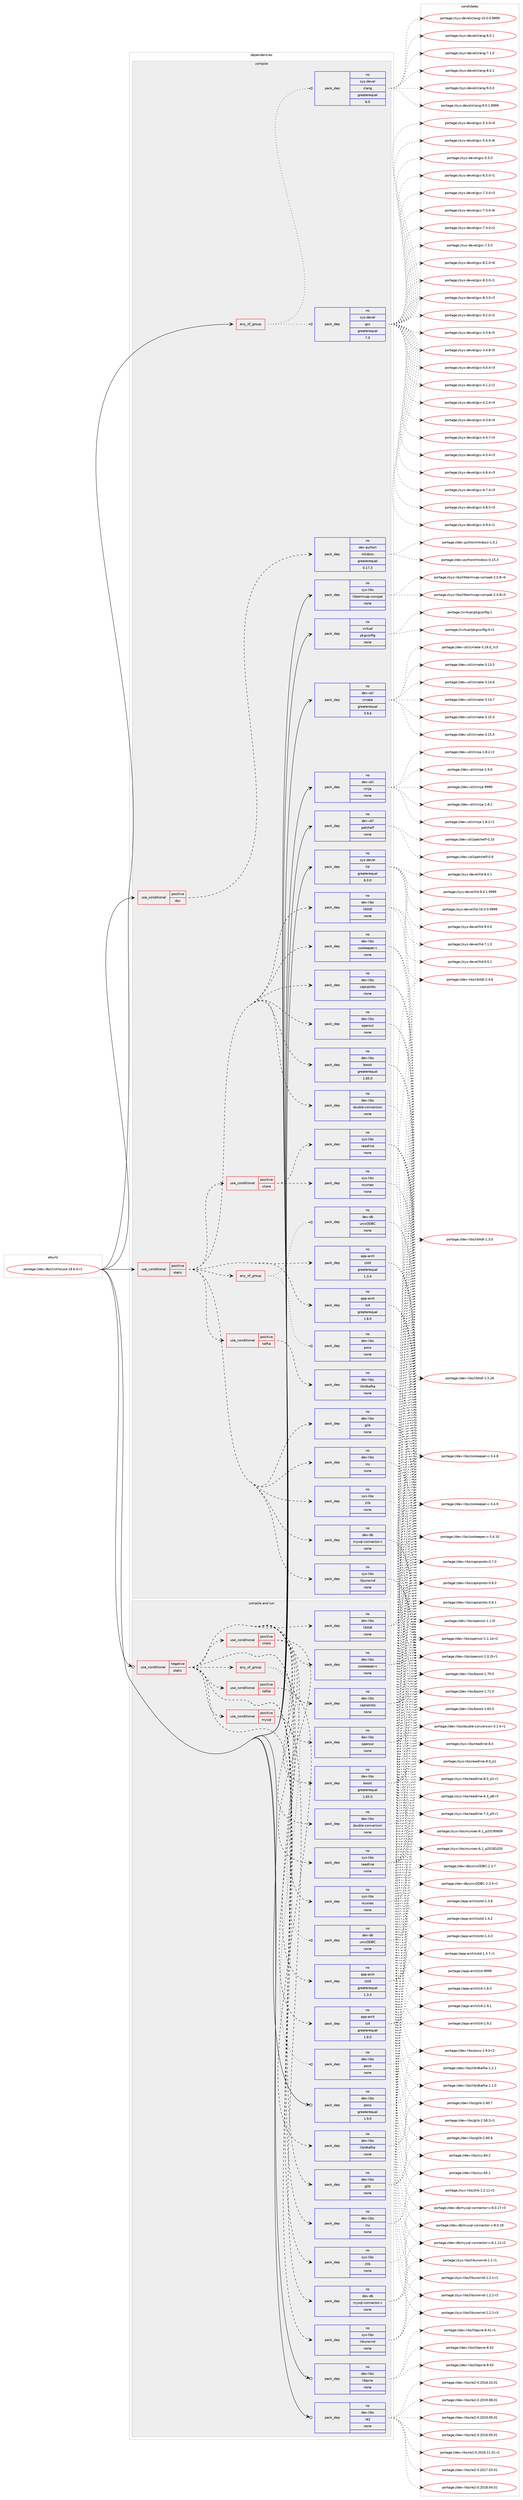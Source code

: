 digraph prolog {

# *************
# Graph options
# *************

newrank=true;
concentrate=true;
compound=true;
graph [rankdir=LR,fontname=Helvetica,fontsize=10,ranksep=1.5];#, ranksep=2.5, nodesep=0.2];
edge  [arrowhead=vee];
node  [fontname=Helvetica,fontsize=10];

# **********
# The ebuild
# **********

subgraph cluster_leftcol {
color=gray;
rank=same;
label=<<i>ebuild</i>>;
id [label="portage://dev-db/clickhouse-18.6.0-r1", color=red, width=4, href="../dev-db/clickhouse-18.6.0-r1.svg"];
}

# ****************
# The dependencies
# ****************

subgraph cluster_midcol {
color=gray;
label=<<i>dependencies</i>>;
subgraph cluster_compile {
fillcolor="#eeeeee";
style=filled;
label=<<i>compile</i>>;
subgraph any1116 {
dependency53176 [label=<<TABLE BORDER="0" CELLBORDER="1" CELLSPACING="0" CELLPADDING="4"><TR><TD CELLPADDING="10">any_of_group</TD></TR></TABLE>>, shape=none, color=red];subgraph pack40059 {
dependency53177 [label=<<TABLE BORDER="0" CELLBORDER="1" CELLSPACING="0" CELLPADDING="4" WIDTH="220"><TR><TD ROWSPAN="6" CELLPADDING="30">pack_dep</TD></TR><TR><TD WIDTH="110">no</TD></TR><TR><TD>sys-devel</TD></TR><TR><TD>gcc</TD></TR><TR><TD>greaterequal</TD></TR><TR><TD>7.0</TD></TR></TABLE>>, shape=none, color=blue];
}
dependency53176:e -> dependency53177:w [weight=20,style="dotted",arrowhead="oinv"];
subgraph pack40060 {
dependency53178 [label=<<TABLE BORDER="0" CELLBORDER="1" CELLSPACING="0" CELLPADDING="4" WIDTH="220"><TR><TD ROWSPAN="6" CELLPADDING="30">pack_dep</TD></TR><TR><TD WIDTH="110">no</TD></TR><TR><TD>sys-devel</TD></TR><TR><TD>clang</TD></TR><TR><TD>greaterequal</TD></TR><TR><TD>6.0</TD></TR></TABLE>>, shape=none, color=blue];
}
dependency53176:e -> dependency53178:w [weight=20,style="dotted",arrowhead="oinv"];
}
id:e -> dependency53176:w [weight=20,style="solid",arrowhead="vee"];
subgraph cond11973 {
dependency53179 [label=<<TABLE BORDER="0" CELLBORDER="1" CELLSPACING="0" CELLPADDING="4"><TR><TD ROWSPAN="3" CELLPADDING="10">use_conditional</TD></TR><TR><TD>positive</TD></TR><TR><TD>doc</TD></TR></TABLE>>, shape=none, color=red];
subgraph pack40061 {
dependency53180 [label=<<TABLE BORDER="0" CELLBORDER="1" CELLSPACING="0" CELLPADDING="4" WIDTH="220"><TR><TD ROWSPAN="6" CELLPADDING="30">pack_dep</TD></TR><TR><TD WIDTH="110">no</TD></TR><TR><TD>dev-python</TD></TR><TR><TD>mkdocs</TD></TR><TR><TD>greaterequal</TD></TR><TR><TD>0.17.3</TD></TR></TABLE>>, shape=none, color=blue];
}
dependency53179:e -> dependency53180:w [weight=20,style="dashed",arrowhead="vee"];
}
id:e -> dependency53179:w [weight=20,style="solid",arrowhead="vee"];
subgraph cond11974 {
dependency53181 [label=<<TABLE BORDER="0" CELLBORDER="1" CELLSPACING="0" CELLPADDING="4"><TR><TD ROWSPAN="3" CELLPADDING="10">use_conditional</TD></TR><TR><TD>positive</TD></TR><TR><TD>static</TD></TR></TABLE>>, shape=none, color=red];
subgraph pack40062 {
dependency53182 [label=<<TABLE BORDER="0" CELLBORDER="1" CELLSPACING="0" CELLPADDING="4" WIDTH="220"><TR><TD ROWSPAN="6" CELLPADDING="30">pack_dep</TD></TR><TR><TD WIDTH="110">no</TD></TR><TR><TD>app-arch</TD></TR><TR><TD>lz4</TD></TR><TR><TD>greaterequal</TD></TR><TR><TD>1.8.0</TD></TR></TABLE>>, shape=none, color=blue];
}
dependency53181:e -> dependency53182:w [weight=20,style="dashed",arrowhead="vee"];
subgraph pack40063 {
dependency53183 [label=<<TABLE BORDER="0" CELLBORDER="1" CELLSPACING="0" CELLPADDING="4" WIDTH="220"><TR><TD ROWSPAN="6" CELLPADDING="30">pack_dep</TD></TR><TR><TD WIDTH="110">no</TD></TR><TR><TD>app-arch</TD></TR><TR><TD>zstd</TD></TR><TR><TD>greaterequal</TD></TR><TR><TD>1.3.4</TD></TR></TABLE>>, shape=none, color=blue];
}
dependency53181:e -> dependency53183:w [weight=20,style="dashed",arrowhead="vee"];
subgraph cond11975 {
dependency53184 [label=<<TABLE BORDER="0" CELLBORDER="1" CELLSPACING="0" CELLPADDING="4"><TR><TD ROWSPAN="3" CELLPADDING="10">use_conditional</TD></TR><TR><TD>positive</TD></TR><TR><TD>client</TD></TR></TABLE>>, shape=none, color=red];
subgraph pack40064 {
dependency53185 [label=<<TABLE BORDER="0" CELLBORDER="1" CELLSPACING="0" CELLPADDING="4" WIDTH="220"><TR><TD ROWSPAN="6" CELLPADDING="30">pack_dep</TD></TR><TR><TD WIDTH="110">no</TD></TR><TR><TD>sys-libs</TD></TR><TR><TD>ncurses</TD></TR><TR><TD>none</TD></TR><TR><TD></TD></TR></TABLE>>, shape=none, color=blue];
}
dependency53184:e -> dependency53185:w [weight=20,style="dashed",arrowhead="vee"];
subgraph pack40065 {
dependency53186 [label=<<TABLE BORDER="0" CELLBORDER="1" CELLSPACING="0" CELLPADDING="4" WIDTH="220"><TR><TD ROWSPAN="6" CELLPADDING="30">pack_dep</TD></TR><TR><TD WIDTH="110">no</TD></TR><TR><TD>sys-libs</TD></TR><TR><TD>readline</TD></TR><TR><TD>none</TD></TR><TR><TD></TD></TR></TABLE>>, shape=none, color=blue];
}
dependency53184:e -> dependency53186:w [weight=20,style="dashed",arrowhead="vee"];
}
dependency53181:e -> dependency53184:w [weight=20,style="dashed",arrowhead="vee"];
subgraph pack40066 {
dependency53187 [label=<<TABLE BORDER="0" CELLBORDER="1" CELLSPACING="0" CELLPADDING="4" WIDTH="220"><TR><TD ROWSPAN="6" CELLPADDING="30">pack_dep</TD></TR><TR><TD WIDTH="110">no</TD></TR><TR><TD>dev-libs</TD></TR><TR><TD>double-conversion</TD></TR><TR><TD>none</TD></TR><TR><TD></TD></TR></TABLE>>, shape=none, color=blue];
}
dependency53181:e -> dependency53187:w [weight=20,style="dashed",arrowhead="vee"];
subgraph pack40067 {
dependency53188 [label=<<TABLE BORDER="0" CELLBORDER="1" CELLSPACING="0" CELLPADDING="4" WIDTH="220"><TR><TD ROWSPAN="6" CELLPADDING="30">pack_dep</TD></TR><TR><TD WIDTH="110">no</TD></TR><TR><TD>dev-libs</TD></TR><TR><TD>capnproto</TD></TR><TR><TD>none</TD></TR><TR><TD></TD></TR></TABLE>>, shape=none, color=blue];
}
dependency53181:e -> dependency53188:w [weight=20,style="dashed",arrowhead="vee"];
subgraph pack40068 {
dependency53189 [label=<<TABLE BORDER="0" CELLBORDER="1" CELLSPACING="0" CELLPADDING="4" WIDTH="220"><TR><TD ROWSPAN="6" CELLPADDING="30">pack_dep</TD></TR><TR><TD WIDTH="110">no</TD></TR><TR><TD>dev-libs</TD></TR><TR><TD>libltdl</TD></TR><TR><TD>none</TD></TR><TR><TD></TD></TR></TABLE>>, shape=none, color=blue];
}
dependency53181:e -> dependency53189:w [weight=20,style="dashed",arrowhead="vee"];
subgraph pack40069 {
dependency53190 [label=<<TABLE BORDER="0" CELLBORDER="1" CELLSPACING="0" CELLPADDING="4" WIDTH="220"><TR><TD ROWSPAN="6" CELLPADDING="30">pack_dep</TD></TR><TR><TD WIDTH="110">no</TD></TR><TR><TD>sys-libs</TD></TR><TR><TD>libunwind</TD></TR><TR><TD>none</TD></TR><TR><TD></TD></TR></TABLE>>, shape=none, color=blue];
}
dependency53181:e -> dependency53190:w [weight=20,style="dashed",arrowhead="vee"];
subgraph pack40070 {
dependency53191 [label=<<TABLE BORDER="0" CELLBORDER="1" CELLSPACING="0" CELLPADDING="4" WIDTH="220"><TR><TD ROWSPAN="6" CELLPADDING="30">pack_dep</TD></TR><TR><TD WIDTH="110">no</TD></TR><TR><TD>sys-libs</TD></TR><TR><TD>zlib</TD></TR><TR><TD>none</TD></TR><TR><TD></TD></TR></TABLE>>, shape=none, color=blue];
}
dependency53181:e -> dependency53191:w [weight=20,style="dashed",arrowhead="vee"];
subgraph any1117 {
dependency53192 [label=<<TABLE BORDER="0" CELLBORDER="1" CELLSPACING="0" CELLPADDING="4"><TR><TD CELLPADDING="10">any_of_group</TD></TR></TABLE>>, shape=none, color=red];subgraph pack40071 {
dependency53193 [label=<<TABLE BORDER="0" CELLBORDER="1" CELLSPACING="0" CELLPADDING="4" WIDTH="220"><TR><TD ROWSPAN="6" CELLPADDING="30">pack_dep</TD></TR><TR><TD WIDTH="110">no</TD></TR><TR><TD>dev-db</TD></TR><TR><TD>unixODBC</TD></TR><TR><TD>none</TD></TR><TR><TD></TD></TR></TABLE>>, shape=none, color=blue];
}
dependency53192:e -> dependency53193:w [weight=20,style="dotted",arrowhead="oinv"];
subgraph pack40072 {
dependency53194 [label=<<TABLE BORDER="0" CELLBORDER="1" CELLSPACING="0" CELLPADDING="4" WIDTH="220"><TR><TD ROWSPAN="6" CELLPADDING="30">pack_dep</TD></TR><TR><TD WIDTH="110">no</TD></TR><TR><TD>dev-libs</TD></TR><TR><TD>poco</TD></TR><TR><TD>none</TD></TR><TR><TD></TD></TR></TABLE>>, shape=none, color=blue];
}
dependency53192:e -> dependency53194:w [weight=20,style="dotted",arrowhead="oinv"];
}
dependency53181:e -> dependency53192:w [weight=20,style="dashed",arrowhead="vee"];
subgraph pack40073 {
dependency53195 [label=<<TABLE BORDER="0" CELLBORDER="1" CELLSPACING="0" CELLPADDING="4" WIDTH="220"><TR><TD ROWSPAN="6" CELLPADDING="30">pack_dep</TD></TR><TR><TD WIDTH="110">no</TD></TR><TR><TD>dev-libs</TD></TR><TR><TD>icu</TD></TR><TR><TD>none</TD></TR><TR><TD></TD></TR></TABLE>>, shape=none, color=blue];
}
dependency53181:e -> dependency53195:w [weight=20,style="dashed",arrowhead="vee"];
subgraph pack40074 {
dependency53196 [label=<<TABLE BORDER="0" CELLBORDER="1" CELLSPACING="0" CELLPADDING="4" WIDTH="220"><TR><TD ROWSPAN="6" CELLPADDING="30">pack_dep</TD></TR><TR><TD WIDTH="110">no</TD></TR><TR><TD>dev-libs</TD></TR><TR><TD>glib</TD></TR><TR><TD>none</TD></TR><TR><TD></TD></TR></TABLE>>, shape=none, color=blue];
}
dependency53181:e -> dependency53196:w [weight=20,style="dashed",arrowhead="vee"];
subgraph pack40075 {
dependency53197 [label=<<TABLE BORDER="0" CELLBORDER="1" CELLSPACING="0" CELLPADDING="4" WIDTH="220"><TR><TD ROWSPAN="6" CELLPADDING="30">pack_dep</TD></TR><TR><TD WIDTH="110">no</TD></TR><TR><TD>dev-libs</TD></TR><TR><TD>boost</TD></TR><TR><TD>greaterequal</TD></TR><TR><TD>1.65.0</TD></TR></TABLE>>, shape=none, color=blue];
}
dependency53181:e -> dependency53197:w [weight=20,style="dashed",arrowhead="vee"];
subgraph pack40076 {
dependency53198 [label=<<TABLE BORDER="0" CELLBORDER="1" CELLSPACING="0" CELLPADDING="4" WIDTH="220"><TR><TD ROWSPAN="6" CELLPADDING="30">pack_dep</TD></TR><TR><TD WIDTH="110">no</TD></TR><TR><TD>dev-libs</TD></TR><TR><TD>openssl</TD></TR><TR><TD>none</TD></TR><TR><TD></TD></TR></TABLE>>, shape=none, color=blue];
}
dependency53181:e -> dependency53198:w [weight=20,style="dashed",arrowhead="vee"];
subgraph pack40077 {
dependency53199 [label=<<TABLE BORDER="0" CELLBORDER="1" CELLSPACING="0" CELLPADDING="4" WIDTH="220"><TR><TD ROWSPAN="6" CELLPADDING="30">pack_dep</TD></TR><TR><TD WIDTH="110">no</TD></TR><TR><TD>dev-libs</TD></TR><TR><TD>zookeeper-c</TD></TR><TR><TD>none</TD></TR><TR><TD></TD></TR></TABLE>>, shape=none, color=blue];
}
dependency53181:e -> dependency53199:w [weight=20,style="dashed",arrowhead="vee"];
subgraph pack40078 {
dependency53200 [label=<<TABLE BORDER="0" CELLBORDER="1" CELLSPACING="0" CELLPADDING="4" WIDTH="220"><TR><TD ROWSPAN="6" CELLPADDING="30">pack_dep</TD></TR><TR><TD WIDTH="110">no</TD></TR><TR><TD>dev-db</TD></TR><TR><TD>mysql-connector-c</TD></TR><TR><TD>none</TD></TR><TR><TD></TD></TR></TABLE>>, shape=none, color=blue];
}
dependency53181:e -> dependency53200:w [weight=20,style="dashed",arrowhead="vee"];
subgraph cond11976 {
dependency53201 [label=<<TABLE BORDER="0" CELLBORDER="1" CELLSPACING="0" CELLPADDING="4"><TR><TD ROWSPAN="3" CELLPADDING="10">use_conditional</TD></TR><TR><TD>positive</TD></TR><TR><TD>kafka</TD></TR></TABLE>>, shape=none, color=red];
subgraph pack40079 {
dependency53202 [label=<<TABLE BORDER="0" CELLBORDER="1" CELLSPACING="0" CELLPADDING="4" WIDTH="220"><TR><TD ROWSPAN="6" CELLPADDING="30">pack_dep</TD></TR><TR><TD WIDTH="110">no</TD></TR><TR><TD>dev-libs</TD></TR><TR><TD>librdkafka</TD></TR><TR><TD>none</TD></TR><TR><TD></TD></TR></TABLE>>, shape=none, color=blue];
}
dependency53201:e -> dependency53202:w [weight=20,style="dashed",arrowhead="vee"];
}
dependency53181:e -> dependency53201:w [weight=20,style="dashed",arrowhead="vee"];
}
id:e -> dependency53181:w [weight=20,style="solid",arrowhead="vee"];
subgraph pack40080 {
dependency53203 [label=<<TABLE BORDER="0" CELLBORDER="1" CELLSPACING="0" CELLPADDING="4" WIDTH="220"><TR><TD ROWSPAN="6" CELLPADDING="30">pack_dep</TD></TR><TR><TD WIDTH="110">no</TD></TR><TR><TD>dev-util</TD></TR><TR><TD>cmake</TD></TR><TR><TD>greaterequal</TD></TR><TR><TD>3.9.6</TD></TR></TABLE>>, shape=none, color=blue];
}
id:e -> dependency53203:w [weight=20,style="solid",arrowhead="vee"];
subgraph pack40081 {
dependency53204 [label=<<TABLE BORDER="0" CELLBORDER="1" CELLSPACING="0" CELLPADDING="4" WIDTH="220"><TR><TD ROWSPAN="6" CELLPADDING="30">pack_dep</TD></TR><TR><TD WIDTH="110">no</TD></TR><TR><TD>dev-util</TD></TR><TR><TD>ninja</TD></TR><TR><TD>none</TD></TR><TR><TD></TD></TR></TABLE>>, shape=none, color=blue];
}
id:e -> dependency53204:w [weight=20,style="solid",arrowhead="vee"];
subgraph pack40082 {
dependency53205 [label=<<TABLE BORDER="0" CELLBORDER="1" CELLSPACING="0" CELLPADDING="4" WIDTH="220"><TR><TD ROWSPAN="6" CELLPADDING="30">pack_dep</TD></TR><TR><TD WIDTH="110">no</TD></TR><TR><TD>dev-util</TD></TR><TR><TD>patchelf</TD></TR><TR><TD>none</TD></TR><TR><TD></TD></TR></TABLE>>, shape=none, color=blue];
}
id:e -> dependency53205:w [weight=20,style="solid",arrowhead="vee"];
subgraph pack40083 {
dependency53206 [label=<<TABLE BORDER="0" CELLBORDER="1" CELLSPACING="0" CELLPADDING="4" WIDTH="220"><TR><TD ROWSPAN="6" CELLPADDING="30">pack_dep</TD></TR><TR><TD WIDTH="110">no</TD></TR><TR><TD>sys-devel</TD></TR><TR><TD>lld</TD></TR><TR><TD>greaterequal</TD></TR><TR><TD>6.0.0</TD></TR></TABLE>>, shape=none, color=blue];
}
id:e -> dependency53206:w [weight=20,style="solid",arrowhead="vee"];
subgraph pack40084 {
dependency53207 [label=<<TABLE BORDER="0" CELLBORDER="1" CELLSPACING="0" CELLPADDING="4" WIDTH="220"><TR><TD ROWSPAN="6" CELLPADDING="30">pack_dep</TD></TR><TR><TD WIDTH="110">no</TD></TR><TR><TD>sys-libs</TD></TR><TR><TD>libtermcap-compat</TD></TR><TR><TD>none</TD></TR><TR><TD></TD></TR></TABLE>>, shape=none, color=blue];
}
id:e -> dependency53207:w [weight=20,style="solid",arrowhead="vee"];
subgraph pack40085 {
dependency53208 [label=<<TABLE BORDER="0" CELLBORDER="1" CELLSPACING="0" CELLPADDING="4" WIDTH="220"><TR><TD ROWSPAN="6" CELLPADDING="30">pack_dep</TD></TR><TR><TD WIDTH="110">no</TD></TR><TR><TD>virtual</TD></TR><TR><TD>pkgconfig</TD></TR><TR><TD>none</TD></TR><TR><TD></TD></TR></TABLE>>, shape=none, color=blue];
}
id:e -> dependency53208:w [weight=20,style="solid",arrowhead="vee"];
}
subgraph cluster_compileandrun {
fillcolor="#eeeeee";
style=filled;
label=<<i>compile and run</i>>;
subgraph cond11977 {
dependency53209 [label=<<TABLE BORDER="0" CELLBORDER="1" CELLSPACING="0" CELLPADDING="4"><TR><TD ROWSPAN="3" CELLPADDING="10">use_conditional</TD></TR><TR><TD>negative</TD></TR><TR><TD>static</TD></TR></TABLE>>, shape=none, color=red];
subgraph pack40086 {
dependency53210 [label=<<TABLE BORDER="0" CELLBORDER="1" CELLSPACING="0" CELLPADDING="4" WIDTH="220"><TR><TD ROWSPAN="6" CELLPADDING="30">pack_dep</TD></TR><TR><TD WIDTH="110">no</TD></TR><TR><TD>app-arch</TD></TR><TR><TD>lz4</TD></TR><TR><TD>greaterequal</TD></TR><TR><TD>1.8.0</TD></TR></TABLE>>, shape=none, color=blue];
}
dependency53209:e -> dependency53210:w [weight=20,style="dashed",arrowhead="vee"];
subgraph pack40087 {
dependency53211 [label=<<TABLE BORDER="0" CELLBORDER="1" CELLSPACING="0" CELLPADDING="4" WIDTH="220"><TR><TD ROWSPAN="6" CELLPADDING="30">pack_dep</TD></TR><TR><TD WIDTH="110">no</TD></TR><TR><TD>app-arch</TD></TR><TR><TD>zstd</TD></TR><TR><TD>greaterequal</TD></TR><TR><TD>1.3.4</TD></TR></TABLE>>, shape=none, color=blue];
}
dependency53209:e -> dependency53211:w [weight=20,style="dashed",arrowhead="vee"];
subgraph cond11978 {
dependency53212 [label=<<TABLE BORDER="0" CELLBORDER="1" CELLSPACING="0" CELLPADDING="4"><TR><TD ROWSPAN="3" CELLPADDING="10">use_conditional</TD></TR><TR><TD>positive</TD></TR><TR><TD>client</TD></TR></TABLE>>, shape=none, color=red];
subgraph pack40088 {
dependency53213 [label=<<TABLE BORDER="0" CELLBORDER="1" CELLSPACING="0" CELLPADDING="4" WIDTH="220"><TR><TD ROWSPAN="6" CELLPADDING="30">pack_dep</TD></TR><TR><TD WIDTH="110">no</TD></TR><TR><TD>sys-libs</TD></TR><TR><TD>ncurses</TD></TR><TR><TD>none</TD></TR><TR><TD></TD></TR></TABLE>>, shape=none, color=blue];
}
dependency53212:e -> dependency53213:w [weight=20,style="dashed",arrowhead="vee"];
subgraph pack40089 {
dependency53214 [label=<<TABLE BORDER="0" CELLBORDER="1" CELLSPACING="0" CELLPADDING="4" WIDTH="220"><TR><TD ROWSPAN="6" CELLPADDING="30">pack_dep</TD></TR><TR><TD WIDTH="110">no</TD></TR><TR><TD>sys-libs</TD></TR><TR><TD>readline</TD></TR><TR><TD>none</TD></TR><TR><TD></TD></TR></TABLE>>, shape=none, color=blue];
}
dependency53212:e -> dependency53214:w [weight=20,style="dashed",arrowhead="vee"];
}
dependency53209:e -> dependency53212:w [weight=20,style="dashed",arrowhead="vee"];
subgraph pack40090 {
dependency53215 [label=<<TABLE BORDER="0" CELLBORDER="1" CELLSPACING="0" CELLPADDING="4" WIDTH="220"><TR><TD ROWSPAN="6" CELLPADDING="30">pack_dep</TD></TR><TR><TD WIDTH="110">no</TD></TR><TR><TD>dev-libs</TD></TR><TR><TD>double-conversion</TD></TR><TR><TD>none</TD></TR><TR><TD></TD></TR></TABLE>>, shape=none, color=blue];
}
dependency53209:e -> dependency53215:w [weight=20,style="dashed",arrowhead="vee"];
subgraph pack40091 {
dependency53216 [label=<<TABLE BORDER="0" CELLBORDER="1" CELLSPACING="0" CELLPADDING="4" WIDTH="220"><TR><TD ROWSPAN="6" CELLPADDING="30">pack_dep</TD></TR><TR><TD WIDTH="110">no</TD></TR><TR><TD>dev-libs</TD></TR><TR><TD>capnproto</TD></TR><TR><TD>none</TD></TR><TR><TD></TD></TR></TABLE>>, shape=none, color=blue];
}
dependency53209:e -> dependency53216:w [weight=20,style="dashed",arrowhead="vee"];
subgraph pack40092 {
dependency53217 [label=<<TABLE BORDER="0" CELLBORDER="1" CELLSPACING="0" CELLPADDING="4" WIDTH="220"><TR><TD ROWSPAN="6" CELLPADDING="30">pack_dep</TD></TR><TR><TD WIDTH="110">no</TD></TR><TR><TD>dev-libs</TD></TR><TR><TD>libltdl</TD></TR><TR><TD>none</TD></TR><TR><TD></TD></TR></TABLE>>, shape=none, color=blue];
}
dependency53209:e -> dependency53217:w [weight=20,style="dashed",arrowhead="vee"];
subgraph pack40093 {
dependency53218 [label=<<TABLE BORDER="0" CELLBORDER="1" CELLSPACING="0" CELLPADDING="4" WIDTH="220"><TR><TD ROWSPAN="6" CELLPADDING="30">pack_dep</TD></TR><TR><TD WIDTH="110">no</TD></TR><TR><TD>sys-libs</TD></TR><TR><TD>libunwind</TD></TR><TR><TD>none</TD></TR><TR><TD></TD></TR></TABLE>>, shape=none, color=blue];
}
dependency53209:e -> dependency53218:w [weight=20,style="dashed",arrowhead="vee"];
subgraph pack40094 {
dependency53219 [label=<<TABLE BORDER="0" CELLBORDER="1" CELLSPACING="0" CELLPADDING="4" WIDTH="220"><TR><TD ROWSPAN="6" CELLPADDING="30">pack_dep</TD></TR><TR><TD WIDTH="110">no</TD></TR><TR><TD>sys-libs</TD></TR><TR><TD>zlib</TD></TR><TR><TD>none</TD></TR><TR><TD></TD></TR></TABLE>>, shape=none, color=blue];
}
dependency53209:e -> dependency53219:w [weight=20,style="dashed",arrowhead="vee"];
subgraph any1118 {
dependency53220 [label=<<TABLE BORDER="0" CELLBORDER="1" CELLSPACING="0" CELLPADDING="4"><TR><TD CELLPADDING="10">any_of_group</TD></TR></TABLE>>, shape=none, color=red];subgraph pack40095 {
dependency53221 [label=<<TABLE BORDER="0" CELLBORDER="1" CELLSPACING="0" CELLPADDING="4" WIDTH="220"><TR><TD ROWSPAN="6" CELLPADDING="30">pack_dep</TD></TR><TR><TD WIDTH="110">no</TD></TR><TR><TD>dev-db</TD></TR><TR><TD>unixODBC</TD></TR><TR><TD>none</TD></TR><TR><TD></TD></TR></TABLE>>, shape=none, color=blue];
}
dependency53220:e -> dependency53221:w [weight=20,style="dotted",arrowhead="oinv"];
subgraph pack40096 {
dependency53222 [label=<<TABLE BORDER="0" CELLBORDER="1" CELLSPACING="0" CELLPADDING="4" WIDTH="220"><TR><TD ROWSPAN="6" CELLPADDING="30">pack_dep</TD></TR><TR><TD WIDTH="110">no</TD></TR><TR><TD>dev-libs</TD></TR><TR><TD>poco</TD></TR><TR><TD>none</TD></TR><TR><TD></TD></TR></TABLE>>, shape=none, color=blue];
}
dependency53220:e -> dependency53222:w [weight=20,style="dotted",arrowhead="oinv"];
}
dependency53209:e -> dependency53220:w [weight=20,style="dashed",arrowhead="vee"];
subgraph pack40097 {
dependency53223 [label=<<TABLE BORDER="0" CELLBORDER="1" CELLSPACING="0" CELLPADDING="4" WIDTH="220"><TR><TD ROWSPAN="6" CELLPADDING="30">pack_dep</TD></TR><TR><TD WIDTH="110">no</TD></TR><TR><TD>dev-libs</TD></TR><TR><TD>icu</TD></TR><TR><TD>none</TD></TR><TR><TD></TD></TR></TABLE>>, shape=none, color=blue];
}
dependency53209:e -> dependency53223:w [weight=20,style="dashed",arrowhead="vee"];
subgraph pack40098 {
dependency53224 [label=<<TABLE BORDER="0" CELLBORDER="1" CELLSPACING="0" CELLPADDING="4" WIDTH="220"><TR><TD ROWSPAN="6" CELLPADDING="30">pack_dep</TD></TR><TR><TD WIDTH="110">no</TD></TR><TR><TD>dev-libs</TD></TR><TR><TD>glib</TD></TR><TR><TD>none</TD></TR><TR><TD></TD></TR></TABLE>>, shape=none, color=blue];
}
dependency53209:e -> dependency53224:w [weight=20,style="dashed",arrowhead="vee"];
subgraph pack40099 {
dependency53225 [label=<<TABLE BORDER="0" CELLBORDER="1" CELLSPACING="0" CELLPADDING="4" WIDTH="220"><TR><TD ROWSPAN="6" CELLPADDING="30">pack_dep</TD></TR><TR><TD WIDTH="110">no</TD></TR><TR><TD>dev-libs</TD></TR><TR><TD>boost</TD></TR><TR><TD>greaterequal</TD></TR><TR><TD>1.65.0</TD></TR></TABLE>>, shape=none, color=blue];
}
dependency53209:e -> dependency53225:w [weight=20,style="dashed",arrowhead="vee"];
subgraph pack40100 {
dependency53226 [label=<<TABLE BORDER="0" CELLBORDER="1" CELLSPACING="0" CELLPADDING="4" WIDTH="220"><TR><TD ROWSPAN="6" CELLPADDING="30">pack_dep</TD></TR><TR><TD WIDTH="110">no</TD></TR><TR><TD>dev-libs</TD></TR><TR><TD>openssl</TD></TR><TR><TD>none</TD></TR><TR><TD></TD></TR></TABLE>>, shape=none, color=blue];
}
dependency53209:e -> dependency53226:w [weight=20,style="dashed",arrowhead="vee"];
subgraph pack40101 {
dependency53227 [label=<<TABLE BORDER="0" CELLBORDER="1" CELLSPACING="0" CELLPADDING="4" WIDTH="220"><TR><TD ROWSPAN="6" CELLPADDING="30">pack_dep</TD></TR><TR><TD WIDTH="110">no</TD></TR><TR><TD>dev-libs</TD></TR><TR><TD>zookeeper-c</TD></TR><TR><TD>none</TD></TR><TR><TD></TD></TR></TABLE>>, shape=none, color=blue];
}
dependency53209:e -> dependency53227:w [weight=20,style="dashed",arrowhead="vee"];
subgraph cond11979 {
dependency53228 [label=<<TABLE BORDER="0" CELLBORDER="1" CELLSPACING="0" CELLPADDING="4"><TR><TD ROWSPAN="3" CELLPADDING="10">use_conditional</TD></TR><TR><TD>positive</TD></TR><TR><TD>kafka</TD></TR></TABLE>>, shape=none, color=red];
subgraph pack40102 {
dependency53229 [label=<<TABLE BORDER="0" CELLBORDER="1" CELLSPACING="0" CELLPADDING="4" WIDTH="220"><TR><TD ROWSPAN="6" CELLPADDING="30">pack_dep</TD></TR><TR><TD WIDTH="110">no</TD></TR><TR><TD>dev-libs</TD></TR><TR><TD>librdkafka</TD></TR><TR><TD>none</TD></TR><TR><TD></TD></TR></TABLE>>, shape=none, color=blue];
}
dependency53228:e -> dependency53229:w [weight=20,style="dashed",arrowhead="vee"];
}
dependency53209:e -> dependency53228:w [weight=20,style="dashed",arrowhead="vee"];
subgraph cond11980 {
dependency53230 [label=<<TABLE BORDER="0" CELLBORDER="1" CELLSPACING="0" CELLPADDING="4"><TR><TD ROWSPAN="3" CELLPADDING="10">use_conditional</TD></TR><TR><TD>positive</TD></TR><TR><TD>mysql</TD></TR></TABLE>>, shape=none, color=red];
subgraph pack40103 {
dependency53231 [label=<<TABLE BORDER="0" CELLBORDER="1" CELLSPACING="0" CELLPADDING="4" WIDTH="220"><TR><TD ROWSPAN="6" CELLPADDING="30">pack_dep</TD></TR><TR><TD WIDTH="110">no</TD></TR><TR><TD>dev-db</TD></TR><TR><TD>mysql-connector-c</TD></TR><TR><TD>none</TD></TR><TR><TD></TD></TR></TABLE>>, shape=none, color=blue];
}
dependency53230:e -> dependency53231:w [weight=20,style="dashed",arrowhead="vee"];
}
dependency53209:e -> dependency53230:w [weight=20,style="dashed",arrowhead="vee"];
}
id:e -> dependency53209:w [weight=20,style="solid",arrowhead="odotvee"];
subgraph pack40104 {
dependency53232 [label=<<TABLE BORDER="0" CELLBORDER="1" CELLSPACING="0" CELLPADDING="4" WIDTH="220"><TR><TD ROWSPAN="6" CELLPADDING="30">pack_dep</TD></TR><TR><TD WIDTH="110">no</TD></TR><TR><TD>dev-libs</TD></TR><TR><TD>libpcre</TD></TR><TR><TD>none</TD></TR><TR><TD></TD></TR></TABLE>>, shape=none, color=blue];
}
id:e -> dependency53232:w [weight=20,style="solid",arrowhead="odotvee"];
subgraph pack40105 {
dependency53233 [label=<<TABLE BORDER="0" CELLBORDER="1" CELLSPACING="0" CELLPADDING="4" WIDTH="220"><TR><TD ROWSPAN="6" CELLPADDING="30">pack_dep</TD></TR><TR><TD WIDTH="110">no</TD></TR><TR><TD>dev-libs</TD></TR><TR><TD>poco</TD></TR><TR><TD>greaterequal</TD></TR><TR><TD>1.9.0</TD></TR></TABLE>>, shape=none, color=blue];
}
id:e -> dependency53233:w [weight=20,style="solid",arrowhead="odotvee"];
subgraph pack40106 {
dependency53234 [label=<<TABLE BORDER="0" CELLBORDER="1" CELLSPACING="0" CELLPADDING="4" WIDTH="220"><TR><TD ROWSPAN="6" CELLPADDING="30">pack_dep</TD></TR><TR><TD WIDTH="110">no</TD></TR><TR><TD>dev-libs</TD></TR><TR><TD>re2</TD></TR><TR><TD>none</TD></TR><TR><TD></TD></TR></TABLE>>, shape=none, color=blue];
}
id:e -> dependency53234:w [weight=20,style="solid",arrowhead="odotvee"];
}
subgraph cluster_run {
fillcolor="#eeeeee";
style=filled;
label=<<i>run</i>>;
}
}

# **************
# The candidates
# **************

subgraph cluster_choices {
rank=same;
color=gray;
label=<<i>candidates</i>>;

subgraph choice40059 {
color=black;
nodesep=1;
choiceportage115121115451001011181011084710399994551465146544511453 [label="portage://sys-devel/gcc-3.3.6-r5", color=red, width=4,href="../sys-devel/gcc-3.3.6-r5.svg"];
choiceportage115121115451001011181011084710399994551465246544511453 [label="portage://sys-devel/gcc-3.4.6-r5", color=red, width=4,href="../sys-devel/gcc-3.4.6-r5.svg"];
choiceportage115121115451001011181011084710399994552464846524511451 [label="portage://sys-devel/gcc-4.0.4-r3", color=red, width=4,href="../sys-devel/gcc-4.0.4-r3.svg"];
choiceportage115121115451001011181011084710399994552464946504511450 [label="portage://sys-devel/gcc-4.1.2-r2", color=red, width=4,href="../sys-devel/gcc-4.1.2-r2.svg"];
choiceportage115121115451001011181011084710399994552465046524511452 [label="portage://sys-devel/gcc-4.2.4-r4", color=red, width=4,href="../sys-devel/gcc-4.2.4-r4.svg"];
choiceportage115121115451001011181011084710399994552465146544511452 [label="portage://sys-devel/gcc-4.3.6-r4", color=red, width=4,href="../sys-devel/gcc-4.3.6-r4.svg"];
choiceportage115121115451001011181011084710399994552465246554511451 [label="portage://sys-devel/gcc-4.4.7-r3", color=red, width=4,href="../sys-devel/gcc-4.4.7-r3.svg"];
choiceportage115121115451001011181011084710399994552465346524511451 [label="portage://sys-devel/gcc-4.5.4-r3", color=red, width=4,href="../sys-devel/gcc-4.5.4-r3.svg"];
choiceportage115121115451001011181011084710399994552465446524511451 [label="portage://sys-devel/gcc-4.6.4-r3", color=red, width=4,href="../sys-devel/gcc-4.6.4-r3.svg"];
choiceportage115121115451001011181011084710399994552465546524511451 [label="portage://sys-devel/gcc-4.7.4-r3", color=red, width=4,href="../sys-devel/gcc-4.7.4-r3.svg"];
choiceportage115121115451001011181011084710399994552465646534511451 [label="portage://sys-devel/gcc-4.8.5-r3", color=red, width=4,href="../sys-devel/gcc-4.8.5-r3.svg"];
choiceportage115121115451001011181011084710399994552465746524511449 [label="portage://sys-devel/gcc-4.9.4-r1", color=red, width=4,href="../sys-devel/gcc-4.9.4-r1.svg"];
choiceportage115121115451001011181011084710399994553465246484511452 [label="portage://sys-devel/gcc-5.4.0-r4", color=red, width=4,href="../sys-devel/gcc-5.4.0-r4.svg"];
choiceportage115121115451001011181011084710399994553465246484511454 [label="portage://sys-devel/gcc-5.4.0-r6", color=red, width=4,href="../sys-devel/gcc-5.4.0-r6.svg"];
choiceportage11512111545100101118101108471039999455346534648 [label="portage://sys-devel/gcc-5.5.0", color=red, width=4,href="../sys-devel/gcc-5.5.0.svg"];
choiceportage115121115451001011181011084710399994554465346484511449 [label="portage://sys-devel/gcc-6.5.0-r1", color=red, width=4,href="../sys-devel/gcc-6.5.0-r1.svg"];
choiceportage115121115451001011181011084710399994555465146484511451 [label="portage://sys-devel/gcc-7.3.0-r3", color=red, width=4,href="../sys-devel/gcc-7.3.0-r3.svg"];
choiceportage115121115451001011181011084710399994555465146484511454 [label="portage://sys-devel/gcc-7.3.0-r6", color=red, width=4,href="../sys-devel/gcc-7.3.0-r6.svg"];
choiceportage115121115451001011181011084710399994555465246484511450 [label="portage://sys-devel/gcc-7.4.0-r2", color=red, width=4,href="../sys-devel/gcc-7.4.0-r2.svg"];
choiceportage11512111545100101118101108471039999455546534648 [label="portage://sys-devel/gcc-7.5.0", color=red, width=4,href="../sys-devel/gcc-7.5.0.svg"];
choiceportage115121115451001011181011084710399994556465046484511454 [label="portage://sys-devel/gcc-8.2.0-r6", color=red, width=4,href="../sys-devel/gcc-8.2.0-r6.svg"];
choiceportage115121115451001011181011084710399994556465146484511449 [label="portage://sys-devel/gcc-8.3.0-r1", color=red, width=4,href="../sys-devel/gcc-8.3.0-r1.svg"];
choiceportage115121115451001011181011084710399994556465146484511451 [label="portage://sys-devel/gcc-8.3.0-r3", color=red, width=4,href="../sys-devel/gcc-8.3.0-r3.svg"];
choiceportage115121115451001011181011084710399994557465046484511450 [label="portage://sys-devel/gcc-9.2.0-r2", color=red, width=4,href="../sys-devel/gcc-9.2.0-r2.svg"];
dependency53177:e -> choiceportage115121115451001011181011084710399994551465146544511453:w [style=dotted,weight="100"];
dependency53177:e -> choiceportage115121115451001011181011084710399994551465246544511453:w [style=dotted,weight="100"];
dependency53177:e -> choiceportage115121115451001011181011084710399994552464846524511451:w [style=dotted,weight="100"];
dependency53177:e -> choiceportage115121115451001011181011084710399994552464946504511450:w [style=dotted,weight="100"];
dependency53177:e -> choiceportage115121115451001011181011084710399994552465046524511452:w [style=dotted,weight="100"];
dependency53177:e -> choiceportage115121115451001011181011084710399994552465146544511452:w [style=dotted,weight="100"];
dependency53177:e -> choiceportage115121115451001011181011084710399994552465246554511451:w [style=dotted,weight="100"];
dependency53177:e -> choiceportage115121115451001011181011084710399994552465346524511451:w [style=dotted,weight="100"];
dependency53177:e -> choiceportage115121115451001011181011084710399994552465446524511451:w [style=dotted,weight="100"];
dependency53177:e -> choiceportage115121115451001011181011084710399994552465546524511451:w [style=dotted,weight="100"];
dependency53177:e -> choiceportage115121115451001011181011084710399994552465646534511451:w [style=dotted,weight="100"];
dependency53177:e -> choiceportage115121115451001011181011084710399994552465746524511449:w [style=dotted,weight="100"];
dependency53177:e -> choiceportage115121115451001011181011084710399994553465246484511452:w [style=dotted,weight="100"];
dependency53177:e -> choiceportage115121115451001011181011084710399994553465246484511454:w [style=dotted,weight="100"];
dependency53177:e -> choiceportage11512111545100101118101108471039999455346534648:w [style=dotted,weight="100"];
dependency53177:e -> choiceportage115121115451001011181011084710399994554465346484511449:w [style=dotted,weight="100"];
dependency53177:e -> choiceportage115121115451001011181011084710399994555465146484511451:w [style=dotted,weight="100"];
dependency53177:e -> choiceportage115121115451001011181011084710399994555465146484511454:w [style=dotted,weight="100"];
dependency53177:e -> choiceportage115121115451001011181011084710399994555465246484511450:w [style=dotted,weight="100"];
dependency53177:e -> choiceportage11512111545100101118101108471039999455546534648:w [style=dotted,weight="100"];
dependency53177:e -> choiceportage115121115451001011181011084710399994556465046484511454:w [style=dotted,weight="100"];
dependency53177:e -> choiceportage115121115451001011181011084710399994556465146484511449:w [style=dotted,weight="100"];
dependency53177:e -> choiceportage115121115451001011181011084710399994556465146484511451:w [style=dotted,weight="100"];
dependency53177:e -> choiceportage115121115451001011181011084710399994557465046484511450:w [style=dotted,weight="100"];
}
subgraph choice40060 {
color=black;
nodesep=1;
choiceportage11512111545100101118101108479910897110103454948464846484657575757 [label="portage://sys-devel/clang-10.0.0.9999", color=red, width=4,href="../sys-devel/clang-10.0.0.9999.svg"];
choiceportage11512111545100101118101108479910897110103455446484649 [label="portage://sys-devel/clang-6.0.1", color=red, width=4,href="../sys-devel/clang-6.0.1.svg"];
choiceportage11512111545100101118101108479910897110103455546494648 [label="portage://sys-devel/clang-7.1.0", color=red, width=4,href="../sys-devel/clang-7.1.0.svg"];
choiceportage11512111545100101118101108479910897110103455646484649 [label="portage://sys-devel/clang-8.0.1", color=red, width=4,href="../sys-devel/clang-8.0.1.svg"];
choiceportage11512111545100101118101108479910897110103455746484648 [label="portage://sys-devel/clang-9.0.0", color=red, width=4,href="../sys-devel/clang-9.0.0.svg"];
choiceportage115121115451001011181011084799108971101034557464846494657575757 [label="portage://sys-devel/clang-9.0.1.9999", color=red, width=4,href="../sys-devel/clang-9.0.1.9999.svg"];
dependency53178:e -> choiceportage11512111545100101118101108479910897110103454948464846484657575757:w [style=dotted,weight="100"];
dependency53178:e -> choiceportage11512111545100101118101108479910897110103455446484649:w [style=dotted,weight="100"];
dependency53178:e -> choiceportage11512111545100101118101108479910897110103455546494648:w [style=dotted,weight="100"];
dependency53178:e -> choiceportage11512111545100101118101108479910897110103455646484649:w [style=dotted,weight="100"];
dependency53178:e -> choiceportage11512111545100101118101108479910897110103455746484648:w [style=dotted,weight="100"];
dependency53178:e -> choiceportage115121115451001011181011084799108971101034557464846494657575757:w [style=dotted,weight="100"];
}
subgraph choice40061 {
color=black;
nodesep=1;
choiceportage10010111845112121116104111110471091071001119911545484649534651 [label="portage://dev-python/mkdocs-0.15.3", color=red, width=4,href="../dev-python/mkdocs-0.15.3.svg"];
choiceportage100101118451121211161041111104710910710011199115454946484649 [label="portage://dev-python/mkdocs-1.0.1", color=red, width=4,href="../dev-python/mkdocs-1.0.1.svg"];
dependency53180:e -> choiceportage10010111845112121116104111110471091071001119911545484649534651:w [style=dotted,weight="100"];
dependency53180:e -> choiceportage100101118451121211161041111104710910710011199115454946484649:w [style=dotted,weight="100"];
}
subgraph choice40062 {
color=black;
nodesep=1;
choiceportage971121124597114991044710812252454946564651 [label="portage://app-arch/lz4-1.8.3", color=red, width=4,href="../app-arch/lz4-1.8.3.svg"];
choiceportage971121124597114991044710812252454946574649 [label="portage://app-arch/lz4-1.9.1", color=red, width=4,href="../app-arch/lz4-1.9.1.svg"];
choiceportage971121124597114991044710812252454946574650 [label="portage://app-arch/lz4-1.9.2", color=red, width=4,href="../app-arch/lz4-1.9.2.svg"];
choiceportage9711211245971149910447108122524557575757 [label="portage://app-arch/lz4-9999", color=red, width=4,href="../app-arch/lz4-9999.svg"];
dependency53182:e -> choiceportage971121124597114991044710812252454946564651:w [style=dotted,weight="100"];
dependency53182:e -> choiceportage971121124597114991044710812252454946574649:w [style=dotted,weight="100"];
dependency53182:e -> choiceportage971121124597114991044710812252454946574650:w [style=dotted,weight="100"];
dependency53182:e -> choiceportage9711211245971149910447108122524557575757:w [style=dotted,weight="100"];
}
subgraph choice40063 {
color=black;
nodesep=1;
choiceportage97112112459711499104471221151161004549465146554511449 [label="portage://app-arch/zstd-1.3.7-r1", color=red, width=4,href="../app-arch/zstd-1.3.7-r1.svg"];
choiceportage9711211245971149910447122115116100454946514656 [label="portage://app-arch/zstd-1.3.8", color=red, width=4,href="../app-arch/zstd-1.3.8.svg"];
choiceportage9711211245971149910447122115116100454946524650 [label="portage://app-arch/zstd-1.4.2", color=red, width=4,href="../app-arch/zstd-1.4.2.svg"];
choiceportage9711211245971149910447122115116100454946524651 [label="portage://app-arch/zstd-1.4.3", color=red, width=4,href="../app-arch/zstd-1.4.3.svg"];
dependency53183:e -> choiceportage97112112459711499104471221151161004549465146554511449:w [style=dotted,weight="100"];
dependency53183:e -> choiceportage9711211245971149910447122115116100454946514656:w [style=dotted,weight="100"];
dependency53183:e -> choiceportage9711211245971149910447122115116100454946524650:w [style=dotted,weight="100"];
dependency53183:e -> choiceportage9711211245971149910447122115116100454946524651:w [style=dotted,weight="100"];
}
subgraph choice40064 {
color=black;
nodesep=1;
choiceportage1151211154510810598115471109911711411510111545544649951125048495649485048 [label="portage://sys-libs/ncurses-6.1_p20181020", color=red, width=4,href="../sys-libs/ncurses-6.1_p20181020.svg"];
choiceportage1151211154510810598115471109911711411510111545544649951125048495748544857 [label="portage://sys-libs/ncurses-6.1_p20190609", color=red, width=4,href="../sys-libs/ncurses-6.1_p20190609.svg"];
dependency53185:e -> choiceportage1151211154510810598115471109911711411510111545544649951125048495649485048:w [style=dotted,weight="100"];
dependency53185:e -> choiceportage1151211154510810598115471109911711411510111545544649951125048495748544857:w [style=dotted,weight="100"];
}
subgraph choice40065 {
color=black;
nodesep=1;
choiceportage115121115451081059811547114101971001081051101014554465195112564511451 [label="portage://sys-libs/readline-6.3_p8-r3", color=red, width=4,href="../sys-libs/readline-6.3_p8-r3.svg"];
choiceportage115121115451081059811547114101971001081051101014555464895112534511449 [label="portage://sys-libs/readline-7.0_p5-r1", color=red, width=4,href="../sys-libs/readline-7.0_p5-r1.svg"];
choiceportage1151211154510810598115471141019710010810511010145564648 [label="portage://sys-libs/readline-8.0", color=red, width=4,href="../sys-libs/readline-8.0.svg"];
choiceportage11512111545108105981154711410197100108105110101455646489511249 [label="portage://sys-libs/readline-8.0_p1", color=red, width=4,href="../sys-libs/readline-8.0_p1.svg"];
choiceportage115121115451081059811547114101971001081051101014556464895112494511449 [label="portage://sys-libs/readline-8.0_p1-r1", color=red, width=4,href="../sys-libs/readline-8.0_p1-r1.svg"];
dependency53186:e -> choiceportage115121115451081059811547114101971001081051101014554465195112564511451:w [style=dotted,weight="100"];
dependency53186:e -> choiceportage115121115451081059811547114101971001081051101014555464895112534511449:w [style=dotted,weight="100"];
dependency53186:e -> choiceportage1151211154510810598115471141019710010810511010145564648:w [style=dotted,weight="100"];
dependency53186:e -> choiceportage11512111545108105981154711410197100108105110101455646489511249:w [style=dotted,weight="100"];
dependency53186:e -> choiceportage115121115451081059811547114101971001081051101014556464895112494511449:w [style=dotted,weight="100"];
}
subgraph choice40066 {
color=black;
nodesep=1;
choiceportage1001011184510810598115471001111179810810145991111101181011141151051111104551464946524511449 [label="portage://dev-libs/double-conversion-3.1.4-r1", color=red, width=4,href="../dev-libs/double-conversion-3.1.4-r1.svg"];
dependency53187:e -> choiceportage1001011184510810598115471001111179810810145991111101181011141151051111104551464946524511449:w [style=dotted,weight="100"];
}
subgraph choice40067 {
color=black;
nodesep=1;
choiceportage1001011184510810598115479997112110112114111116111454846544648 [label="portage://dev-libs/capnproto-0.6.0", color=red, width=4,href="../dev-libs/capnproto-0.6.0.svg"];
choiceportage1001011184510810598115479997112110112114111116111454846544649 [label="portage://dev-libs/capnproto-0.6.1", color=red, width=4,href="../dev-libs/capnproto-0.6.1.svg"];
choiceportage1001011184510810598115479997112110112114111116111454846554648 [label="portage://dev-libs/capnproto-0.7.0", color=red, width=4,href="../dev-libs/capnproto-0.7.0.svg"];
dependency53188:e -> choiceportage1001011184510810598115479997112110112114111116111454846544648:w [style=dotted,weight="100"];
dependency53188:e -> choiceportage1001011184510810598115479997112110112114111116111454846544649:w [style=dotted,weight="100"];
dependency53188:e -> choiceportage1001011184510810598115479997112110112114111116111454846554648:w [style=dotted,weight="100"];
}
subgraph choice40068 {
color=black;
nodesep=1;
choiceportage10010111845108105981154710810598108116100108454946514653 [label="portage://dev-libs/libltdl-1.3.5", color=red, width=4,href="../dev-libs/libltdl-1.3.5.svg"];
choiceportage1001011184510810598115471081059810811610010845494653465054 [label="portage://dev-libs/libltdl-1.5.26", color=red, width=4,href="../dev-libs/libltdl-1.5.26.svg"];
choiceportage10010111845108105981154710810598108116100108455046524654 [label="portage://dev-libs/libltdl-2.4.6", color=red, width=4,href="../dev-libs/libltdl-2.4.6.svg"];
dependency53189:e -> choiceportage10010111845108105981154710810598108116100108454946514653:w [style=dotted,weight="100"];
dependency53189:e -> choiceportage1001011184510810598115471081059810811610010845494653465054:w [style=dotted,weight="100"];
dependency53189:e -> choiceportage10010111845108105981154710810598108116100108455046524654:w [style=dotted,weight="100"];
}
subgraph choice40069 {
color=black;
nodesep=1;
choiceportage11512111545108105981154710810598117110119105110100454946494511449 [label="portage://sys-libs/libunwind-1.1-r1", color=red, width=4,href="../sys-libs/libunwind-1.1-r1.svg"];
choiceportage115121115451081059811547108105981171101191051101004549465046494511449 [label="portage://sys-libs/libunwind-1.2.1-r1", color=red, width=4,href="../sys-libs/libunwind-1.2.1-r1.svg"];
choiceportage115121115451081059811547108105981171101191051101004549465046494511450 [label="portage://sys-libs/libunwind-1.2.1-r2", color=red, width=4,href="../sys-libs/libunwind-1.2.1-r2.svg"];
choiceportage115121115451081059811547108105981171101191051101004549465046494511451 [label="portage://sys-libs/libunwind-1.2.1-r3", color=red, width=4,href="../sys-libs/libunwind-1.2.1-r3.svg"];
dependency53190:e -> choiceportage11512111545108105981154710810598117110119105110100454946494511449:w [style=dotted,weight="100"];
dependency53190:e -> choiceportage115121115451081059811547108105981171101191051101004549465046494511449:w [style=dotted,weight="100"];
dependency53190:e -> choiceportage115121115451081059811547108105981171101191051101004549465046494511450:w [style=dotted,weight="100"];
dependency53190:e -> choiceportage115121115451081059811547108105981171101191051101004549465046494511451:w [style=dotted,weight="100"];
}
subgraph choice40070 {
color=black;
nodesep=1;
choiceportage11512111545108105981154712210810598454946504649494511450 [label="portage://sys-libs/zlib-1.2.11-r2", color=red, width=4,href="../sys-libs/zlib-1.2.11-r2.svg"];
dependency53191:e -> choiceportage11512111545108105981154712210810598454946504649494511450:w [style=dotted,weight="100"];
}
subgraph choice40071 {
color=black;
nodesep=1;
choiceportage100101118451009847117110105120796866674550465146534511449 [label="portage://dev-db/unixODBC-2.3.5-r1", color=red, width=4,href="../dev-db/unixODBC-2.3.5-r1.svg"];
choiceportage10010111845100984711711010512079686667455046514655 [label="portage://dev-db/unixODBC-2.3.7", color=red, width=4,href="../dev-db/unixODBC-2.3.7.svg"];
dependency53193:e -> choiceportage100101118451009847117110105120796866674550465146534511449:w [style=dotted,weight="100"];
dependency53193:e -> choiceportage10010111845100984711711010512079686667455046514655:w [style=dotted,weight="100"];
}
subgraph choice40072 {
color=black;
nodesep=1;
choiceportage100101118451081059811547112111991114549465746484511450 [label="portage://dev-libs/poco-1.9.0-r2", color=red, width=4,href="../dev-libs/poco-1.9.0-r2.svg"];
dependency53194:e -> choiceportage100101118451081059811547112111991114549465746484511450:w [style=dotted,weight="100"];
}
subgraph choice40073 {
color=black;
nodesep=1;
choiceportage100101118451081059811547105991174554524650 [label="portage://dev-libs/icu-64.2", color=red, width=4,href="../dev-libs/icu-64.2.svg"];
choiceportage100101118451081059811547105991174554534649 [label="portage://dev-libs/icu-65.1", color=red, width=4,href="../dev-libs/icu-65.1.svg"];
dependency53195:e -> choiceportage100101118451081059811547105991174554524650:w [style=dotted,weight="100"];
dependency53195:e -> choiceportage100101118451081059811547105991174554534649:w [style=dotted,weight="100"];
}
subgraph choice40074 {
color=black;
nodesep=1;
choiceportage10010111845108105981154710310810598455046535646514511449 [label="portage://dev-libs/glib-2.58.3-r1", color=red, width=4,href="../dev-libs/glib-2.58.3-r1.svg"];
choiceportage1001011184510810598115471031081059845504654484654 [label="portage://dev-libs/glib-2.60.6", color=red, width=4,href="../dev-libs/glib-2.60.6.svg"];
choiceportage1001011184510810598115471031081059845504654484655 [label="portage://dev-libs/glib-2.60.7", color=red, width=4,href="../dev-libs/glib-2.60.7.svg"];
dependency53196:e -> choiceportage10010111845108105981154710310810598455046535646514511449:w [style=dotted,weight="100"];
dependency53196:e -> choiceportage1001011184510810598115471031081059845504654484654:w [style=dotted,weight="100"];
dependency53196:e -> choiceportage1001011184510810598115471031081059845504654484655:w [style=dotted,weight="100"];
}
subgraph choice40075 {
color=black;
nodesep=1;
choiceportage1001011184510810598115479811111111511645494654534648 [label="portage://dev-libs/boost-1.65.0", color=red, width=4,href="../dev-libs/boost-1.65.0.svg"];
choiceportage1001011184510810598115479811111111511645494655484648 [label="portage://dev-libs/boost-1.70.0", color=red, width=4,href="../dev-libs/boost-1.70.0.svg"];
choiceportage1001011184510810598115479811111111511645494655494648 [label="portage://dev-libs/boost-1.71.0", color=red, width=4,href="../dev-libs/boost-1.71.0.svg"];
dependency53197:e -> choiceportage1001011184510810598115479811111111511645494654534648:w [style=dotted,weight="100"];
dependency53197:e -> choiceportage1001011184510810598115479811111111511645494655484648:w [style=dotted,weight="100"];
dependency53197:e -> choiceportage1001011184510810598115479811111111511645494655494648:w [style=dotted,weight="100"];
}
subgraph choice40076 {
color=black;
nodesep=1;
choiceportage1001011184510810598115471111121011101151151084549464846501164511449 [label="portage://dev-libs/openssl-1.0.2t-r1", color=red, width=4,href="../dev-libs/openssl-1.0.2t-r1.svg"];
choiceportage100101118451081059811547111112101110115115108454946494648108 [label="portage://dev-libs/openssl-1.1.0l", color=red, width=4,href="../dev-libs/openssl-1.1.0l.svg"];
choiceportage1001011184510810598115471111121011101151151084549464946491004511450 [label="portage://dev-libs/openssl-1.1.1d-r2", color=red, width=4,href="../dev-libs/openssl-1.1.1d-r2.svg"];
dependency53198:e -> choiceportage1001011184510810598115471111121011101151151084549464846501164511449:w [style=dotted,weight="100"];
dependency53198:e -> choiceportage100101118451081059811547111112101110115115108454946494648108:w [style=dotted,weight="100"];
dependency53198:e -> choiceportage1001011184510810598115471111121011101151151084549464946491004511450:w [style=dotted,weight="100"];
}
subgraph choice40077 {
color=black;
nodesep=1;
choiceportage100101118451081059811547122111111107101101112101114459945514652464948 [label="portage://dev-libs/zookeeper-c-3.4.10", color=red, width=4,href="../dev-libs/zookeeper-c-3.4.10.svg"];
choiceportage1001011184510810598115471221111111071011011121011144599455146524656 [label="portage://dev-libs/zookeeper-c-3.4.8", color=red, width=4,href="../dev-libs/zookeeper-c-3.4.8.svg"];
choiceportage1001011184510810598115471221111111071011011121011144599455146524657 [label="portage://dev-libs/zookeeper-c-3.4.9", color=red, width=4,href="../dev-libs/zookeeper-c-3.4.9.svg"];
dependency53199:e -> choiceportage100101118451081059811547122111111107101101112101114459945514652464948:w [style=dotted,weight="100"];
dependency53199:e -> choiceportage1001011184510810598115471221111111071011011121011144599455146524656:w [style=dotted,weight="100"];
dependency53199:e -> choiceportage1001011184510810598115471221111111071011011121011144599455146524657:w [style=dotted,weight="100"];
}
subgraph choice40078 {
color=black;
nodesep=1;
choiceportage1001011184510098471091211151131084599111110110101991161111144599455446494649494511450 [label="portage://dev-db/mysql-connector-c-6.1.11-r2", color=red, width=4,href="../dev-db/mysql-connector-c-6.1.11-r2.svg"];
choiceportage1001011184510098471091211151131084599111110110101991161111144599455646484649554511451 [label="portage://dev-db/mysql-connector-c-8.0.17-r3", color=red, width=4,href="../dev-db/mysql-connector-c-8.0.17-r3.svg"];
choiceportage100101118451009847109121115113108459911111011010199116111114459945564648464956 [label="portage://dev-db/mysql-connector-c-8.0.18", color=red, width=4,href="../dev-db/mysql-connector-c-8.0.18.svg"];
dependency53200:e -> choiceportage1001011184510098471091211151131084599111110110101991161111144599455446494649494511450:w [style=dotted,weight="100"];
dependency53200:e -> choiceportage1001011184510098471091211151131084599111110110101991161111144599455646484649554511451:w [style=dotted,weight="100"];
dependency53200:e -> choiceportage100101118451009847109121115113108459911111011010199116111114459945564648464956:w [style=dotted,weight="100"];
}
subgraph choice40079 {
color=black;
nodesep=1;
choiceportage100101118451081059811547108105981141001079710210797454946494648 [label="portage://dev-libs/librdkafka-1.1.0", color=red, width=4,href="../dev-libs/librdkafka-1.1.0.svg"];
choiceportage100101118451081059811547108105981141001079710210797454946504649 [label="portage://dev-libs/librdkafka-1.2.1", color=red, width=4,href="../dev-libs/librdkafka-1.2.1.svg"];
dependency53202:e -> choiceportage100101118451081059811547108105981141001079710210797454946494648:w [style=dotted,weight="100"];
dependency53202:e -> choiceportage100101118451081059811547108105981141001079710210797454946504649:w [style=dotted,weight="100"];
}
subgraph choice40080 {
color=black;
nodesep=1;
choiceportage1001011184511711610510847991099710710145514649514653 [label="portage://dev-util/cmake-3.13.5", color=red, width=4,href="../dev-util/cmake-3.13.5.svg"];
choiceportage1001011184511711610510847991099710710145514649524654 [label="portage://dev-util/cmake-3.14.6", color=red, width=4,href="../dev-util/cmake-3.14.6.svg"];
choiceportage1001011184511711610510847991099710710145514649524655 [label="portage://dev-util/cmake-3.14.7", color=red, width=4,href="../dev-util/cmake-3.14.7.svg"];
choiceportage1001011184511711610510847991099710710145514649534652 [label="portage://dev-util/cmake-3.15.4", color=red, width=4,href="../dev-util/cmake-3.15.4.svg"];
choiceportage1001011184511711610510847991099710710145514649534653 [label="portage://dev-util/cmake-3.15.5", color=red, width=4,href="../dev-util/cmake-3.15.5.svg"];
choiceportage1001011184511711610510847991099710710145514649544648951149951 [label="portage://dev-util/cmake-3.16.0_rc3", color=red, width=4,href="../dev-util/cmake-3.16.0_rc3.svg"];
dependency53203:e -> choiceportage1001011184511711610510847991099710710145514649514653:w [style=dotted,weight="100"];
dependency53203:e -> choiceportage1001011184511711610510847991099710710145514649524654:w [style=dotted,weight="100"];
dependency53203:e -> choiceportage1001011184511711610510847991099710710145514649524655:w [style=dotted,weight="100"];
dependency53203:e -> choiceportage1001011184511711610510847991099710710145514649534652:w [style=dotted,weight="100"];
dependency53203:e -> choiceportage1001011184511711610510847991099710710145514649534653:w [style=dotted,weight="100"];
dependency53203:e -> choiceportage1001011184511711610510847991099710710145514649544648951149951:w [style=dotted,weight="100"];
}
subgraph choice40081 {
color=black;
nodesep=1;
choiceportage100101118451171161051084711010511010697454946564650 [label="portage://dev-util/ninja-1.8.2", color=red, width=4,href="../dev-util/ninja-1.8.2.svg"];
choiceportage1001011184511711610510847110105110106974549465646504511449 [label="portage://dev-util/ninja-1.8.2-r1", color=red, width=4,href="../dev-util/ninja-1.8.2-r1.svg"];
choiceportage1001011184511711610510847110105110106974549465646504511450 [label="portage://dev-util/ninja-1.8.2-r2", color=red, width=4,href="../dev-util/ninja-1.8.2-r2.svg"];
choiceportage100101118451171161051084711010511010697454946574648 [label="portage://dev-util/ninja-1.9.0", color=red, width=4,href="../dev-util/ninja-1.9.0.svg"];
choiceportage1001011184511711610510847110105110106974557575757 [label="portage://dev-util/ninja-9999", color=red, width=4,href="../dev-util/ninja-9999.svg"];
dependency53204:e -> choiceportage100101118451171161051084711010511010697454946564650:w [style=dotted,weight="100"];
dependency53204:e -> choiceportage1001011184511711610510847110105110106974549465646504511449:w [style=dotted,weight="100"];
dependency53204:e -> choiceportage1001011184511711610510847110105110106974549465646504511450:w [style=dotted,weight="100"];
dependency53204:e -> choiceportage100101118451171161051084711010511010697454946574648:w [style=dotted,weight="100"];
dependency53204:e -> choiceportage1001011184511711610510847110105110106974557575757:w [style=dotted,weight="100"];
}
subgraph choice40082 {
color=black;
nodesep=1;
choiceportage100101118451171161051084711297116991041011081024548464948 [label="portage://dev-util/patchelf-0.10", color=red, width=4,href="../dev-util/patchelf-0.10.svg"];
choiceportage1001011184511711610510847112971169910410110810245484656 [label="portage://dev-util/patchelf-0.8", color=red, width=4,href="../dev-util/patchelf-0.8.svg"];
dependency53205:e -> choiceportage100101118451171161051084711297116991041011081024548464948:w [style=dotted,weight="100"];
dependency53205:e -> choiceportage1001011184511711610510847112971169910410110810245484656:w [style=dotted,weight="100"];
}
subgraph choice40083 {
color=black;
nodesep=1;
choiceportage1151211154510010111810110847108108100454948464846484657575757 [label="portage://sys-devel/lld-10.0.0.9999", color=red, width=4,href="../sys-devel/lld-10.0.0.9999.svg"];
choiceportage1151211154510010111810110847108108100455446484649 [label="portage://sys-devel/lld-6.0.1", color=red, width=4,href="../sys-devel/lld-6.0.1.svg"];
choiceportage1151211154510010111810110847108108100455546494648 [label="portage://sys-devel/lld-7.1.0", color=red, width=4,href="../sys-devel/lld-7.1.0.svg"];
choiceportage1151211154510010111810110847108108100455646484649 [label="portage://sys-devel/lld-8.0.1", color=red, width=4,href="../sys-devel/lld-8.0.1.svg"];
choiceportage1151211154510010111810110847108108100455746484648 [label="portage://sys-devel/lld-9.0.0", color=red, width=4,href="../sys-devel/lld-9.0.0.svg"];
choiceportage11512111545100101118101108471081081004557464846494657575757 [label="portage://sys-devel/lld-9.0.1.9999", color=red, width=4,href="../sys-devel/lld-9.0.1.9999.svg"];
dependency53206:e -> choiceportage1151211154510010111810110847108108100454948464846484657575757:w [style=dotted,weight="100"];
dependency53206:e -> choiceportage1151211154510010111810110847108108100455446484649:w [style=dotted,weight="100"];
dependency53206:e -> choiceportage1151211154510010111810110847108108100455546494648:w [style=dotted,weight="100"];
dependency53206:e -> choiceportage1151211154510010111810110847108108100455646484649:w [style=dotted,weight="100"];
dependency53206:e -> choiceportage1151211154510010111810110847108108100455746484648:w [style=dotted,weight="100"];
dependency53206:e -> choiceportage11512111545100101118101108471081081004557464846494657575757:w [style=dotted,weight="100"];
}
subgraph choice40084 {
color=black;
nodesep=1;
choiceportage1151211154510810598115471081059811610111410999971124599111109112971164550464846564511451 [label="portage://sys-libs/libtermcap-compat-2.0.8-r3", color=red, width=4,href="../sys-libs/libtermcap-compat-2.0.8-r3.svg"];
choiceportage1151211154510810598115471081059811610111410999971124599111109112971164550464846564511452 [label="portage://sys-libs/libtermcap-compat-2.0.8-r4", color=red, width=4,href="../sys-libs/libtermcap-compat-2.0.8-r4.svg"];
dependency53207:e -> choiceportage1151211154510810598115471081059811610111410999971124599111109112971164550464846564511451:w [style=dotted,weight="100"];
dependency53207:e -> choiceportage1151211154510810598115471081059811610111410999971124599111109112971164550464846564511452:w [style=dotted,weight="100"];
}
subgraph choice40085 {
color=black;
nodesep=1;
choiceportage11810511411611797108471121071039911111010210510345484511449 [label="portage://virtual/pkgconfig-0-r1", color=red, width=4,href="../virtual/pkgconfig-0-r1.svg"];
choiceportage1181051141161179710847112107103991111101021051034549 [label="portage://virtual/pkgconfig-1", color=red, width=4,href="../virtual/pkgconfig-1.svg"];
dependency53208:e -> choiceportage11810511411611797108471121071039911111010210510345484511449:w [style=dotted,weight="100"];
dependency53208:e -> choiceportage1181051141161179710847112107103991111101021051034549:w [style=dotted,weight="100"];
}
subgraph choice40086 {
color=black;
nodesep=1;
choiceportage971121124597114991044710812252454946564651 [label="portage://app-arch/lz4-1.8.3", color=red, width=4,href="../app-arch/lz4-1.8.3.svg"];
choiceportage971121124597114991044710812252454946574649 [label="portage://app-arch/lz4-1.9.1", color=red, width=4,href="../app-arch/lz4-1.9.1.svg"];
choiceportage971121124597114991044710812252454946574650 [label="portage://app-arch/lz4-1.9.2", color=red, width=4,href="../app-arch/lz4-1.9.2.svg"];
choiceportage9711211245971149910447108122524557575757 [label="portage://app-arch/lz4-9999", color=red, width=4,href="../app-arch/lz4-9999.svg"];
dependency53210:e -> choiceportage971121124597114991044710812252454946564651:w [style=dotted,weight="100"];
dependency53210:e -> choiceportage971121124597114991044710812252454946574649:w [style=dotted,weight="100"];
dependency53210:e -> choiceportage971121124597114991044710812252454946574650:w [style=dotted,weight="100"];
dependency53210:e -> choiceportage9711211245971149910447108122524557575757:w [style=dotted,weight="100"];
}
subgraph choice40087 {
color=black;
nodesep=1;
choiceportage97112112459711499104471221151161004549465146554511449 [label="portage://app-arch/zstd-1.3.7-r1", color=red, width=4,href="../app-arch/zstd-1.3.7-r1.svg"];
choiceportage9711211245971149910447122115116100454946514656 [label="portage://app-arch/zstd-1.3.8", color=red, width=4,href="../app-arch/zstd-1.3.8.svg"];
choiceportage9711211245971149910447122115116100454946524650 [label="portage://app-arch/zstd-1.4.2", color=red, width=4,href="../app-arch/zstd-1.4.2.svg"];
choiceportage9711211245971149910447122115116100454946524651 [label="portage://app-arch/zstd-1.4.3", color=red, width=4,href="../app-arch/zstd-1.4.3.svg"];
dependency53211:e -> choiceportage97112112459711499104471221151161004549465146554511449:w [style=dotted,weight="100"];
dependency53211:e -> choiceportage9711211245971149910447122115116100454946514656:w [style=dotted,weight="100"];
dependency53211:e -> choiceportage9711211245971149910447122115116100454946524650:w [style=dotted,weight="100"];
dependency53211:e -> choiceportage9711211245971149910447122115116100454946524651:w [style=dotted,weight="100"];
}
subgraph choice40088 {
color=black;
nodesep=1;
choiceportage1151211154510810598115471109911711411510111545544649951125048495649485048 [label="portage://sys-libs/ncurses-6.1_p20181020", color=red, width=4,href="../sys-libs/ncurses-6.1_p20181020.svg"];
choiceportage1151211154510810598115471109911711411510111545544649951125048495748544857 [label="portage://sys-libs/ncurses-6.1_p20190609", color=red, width=4,href="../sys-libs/ncurses-6.1_p20190609.svg"];
dependency53213:e -> choiceportage1151211154510810598115471109911711411510111545544649951125048495649485048:w [style=dotted,weight="100"];
dependency53213:e -> choiceportage1151211154510810598115471109911711411510111545544649951125048495748544857:w [style=dotted,weight="100"];
}
subgraph choice40089 {
color=black;
nodesep=1;
choiceportage115121115451081059811547114101971001081051101014554465195112564511451 [label="portage://sys-libs/readline-6.3_p8-r3", color=red, width=4,href="../sys-libs/readline-6.3_p8-r3.svg"];
choiceportage115121115451081059811547114101971001081051101014555464895112534511449 [label="portage://sys-libs/readline-7.0_p5-r1", color=red, width=4,href="../sys-libs/readline-7.0_p5-r1.svg"];
choiceportage1151211154510810598115471141019710010810511010145564648 [label="portage://sys-libs/readline-8.0", color=red, width=4,href="../sys-libs/readline-8.0.svg"];
choiceportage11512111545108105981154711410197100108105110101455646489511249 [label="portage://sys-libs/readline-8.0_p1", color=red, width=4,href="../sys-libs/readline-8.0_p1.svg"];
choiceportage115121115451081059811547114101971001081051101014556464895112494511449 [label="portage://sys-libs/readline-8.0_p1-r1", color=red, width=4,href="../sys-libs/readline-8.0_p1-r1.svg"];
dependency53214:e -> choiceportage115121115451081059811547114101971001081051101014554465195112564511451:w [style=dotted,weight="100"];
dependency53214:e -> choiceportage115121115451081059811547114101971001081051101014555464895112534511449:w [style=dotted,weight="100"];
dependency53214:e -> choiceportage1151211154510810598115471141019710010810511010145564648:w [style=dotted,weight="100"];
dependency53214:e -> choiceportage11512111545108105981154711410197100108105110101455646489511249:w [style=dotted,weight="100"];
dependency53214:e -> choiceportage115121115451081059811547114101971001081051101014556464895112494511449:w [style=dotted,weight="100"];
}
subgraph choice40090 {
color=black;
nodesep=1;
choiceportage1001011184510810598115471001111179810810145991111101181011141151051111104551464946524511449 [label="portage://dev-libs/double-conversion-3.1.4-r1", color=red, width=4,href="../dev-libs/double-conversion-3.1.4-r1.svg"];
dependency53215:e -> choiceportage1001011184510810598115471001111179810810145991111101181011141151051111104551464946524511449:w [style=dotted,weight="100"];
}
subgraph choice40091 {
color=black;
nodesep=1;
choiceportage1001011184510810598115479997112110112114111116111454846544648 [label="portage://dev-libs/capnproto-0.6.0", color=red, width=4,href="../dev-libs/capnproto-0.6.0.svg"];
choiceportage1001011184510810598115479997112110112114111116111454846544649 [label="portage://dev-libs/capnproto-0.6.1", color=red, width=4,href="../dev-libs/capnproto-0.6.1.svg"];
choiceportage1001011184510810598115479997112110112114111116111454846554648 [label="portage://dev-libs/capnproto-0.7.0", color=red, width=4,href="../dev-libs/capnproto-0.7.0.svg"];
dependency53216:e -> choiceportage1001011184510810598115479997112110112114111116111454846544648:w [style=dotted,weight="100"];
dependency53216:e -> choiceportage1001011184510810598115479997112110112114111116111454846544649:w [style=dotted,weight="100"];
dependency53216:e -> choiceportage1001011184510810598115479997112110112114111116111454846554648:w [style=dotted,weight="100"];
}
subgraph choice40092 {
color=black;
nodesep=1;
choiceportage10010111845108105981154710810598108116100108454946514653 [label="portage://dev-libs/libltdl-1.3.5", color=red, width=4,href="../dev-libs/libltdl-1.3.5.svg"];
choiceportage1001011184510810598115471081059810811610010845494653465054 [label="portage://dev-libs/libltdl-1.5.26", color=red, width=4,href="../dev-libs/libltdl-1.5.26.svg"];
choiceportage10010111845108105981154710810598108116100108455046524654 [label="portage://dev-libs/libltdl-2.4.6", color=red, width=4,href="../dev-libs/libltdl-2.4.6.svg"];
dependency53217:e -> choiceportage10010111845108105981154710810598108116100108454946514653:w [style=dotted,weight="100"];
dependency53217:e -> choiceportage1001011184510810598115471081059810811610010845494653465054:w [style=dotted,weight="100"];
dependency53217:e -> choiceportage10010111845108105981154710810598108116100108455046524654:w [style=dotted,weight="100"];
}
subgraph choice40093 {
color=black;
nodesep=1;
choiceportage11512111545108105981154710810598117110119105110100454946494511449 [label="portage://sys-libs/libunwind-1.1-r1", color=red, width=4,href="../sys-libs/libunwind-1.1-r1.svg"];
choiceportage115121115451081059811547108105981171101191051101004549465046494511449 [label="portage://sys-libs/libunwind-1.2.1-r1", color=red, width=4,href="../sys-libs/libunwind-1.2.1-r1.svg"];
choiceportage115121115451081059811547108105981171101191051101004549465046494511450 [label="portage://sys-libs/libunwind-1.2.1-r2", color=red, width=4,href="../sys-libs/libunwind-1.2.1-r2.svg"];
choiceportage115121115451081059811547108105981171101191051101004549465046494511451 [label="portage://sys-libs/libunwind-1.2.1-r3", color=red, width=4,href="../sys-libs/libunwind-1.2.1-r3.svg"];
dependency53218:e -> choiceportage11512111545108105981154710810598117110119105110100454946494511449:w [style=dotted,weight="100"];
dependency53218:e -> choiceportage115121115451081059811547108105981171101191051101004549465046494511449:w [style=dotted,weight="100"];
dependency53218:e -> choiceportage115121115451081059811547108105981171101191051101004549465046494511450:w [style=dotted,weight="100"];
dependency53218:e -> choiceportage115121115451081059811547108105981171101191051101004549465046494511451:w [style=dotted,weight="100"];
}
subgraph choice40094 {
color=black;
nodesep=1;
choiceportage11512111545108105981154712210810598454946504649494511450 [label="portage://sys-libs/zlib-1.2.11-r2", color=red, width=4,href="../sys-libs/zlib-1.2.11-r2.svg"];
dependency53219:e -> choiceportage11512111545108105981154712210810598454946504649494511450:w [style=dotted,weight="100"];
}
subgraph choice40095 {
color=black;
nodesep=1;
choiceportage100101118451009847117110105120796866674550465146534511449 [label="portage://dev-db/unixODBC-2.3.5-r1", color=red, width=4,href="../dev-db/unixODBC-2.3.5-r1.svg"];
choiceportage10010111845100984711711010512079686667455046514655 [label="portage://dev-db/unixODBC-2.3.7", color=red, width=4,href="../dev-db/unixODBC-2.3.7.svg"];
dependency53221:e -> choiceportage100101118451009847117110105120796866674550465146534511449:w [style=dotted,weight="100"];
dependency53221:e -> choiceportage10010111845100984711711010512079686667455046514655:w [style=dotted,weight="100"];
}
subgraph choice40096 {
color=black;
nodesep=1;
choiceportage100101118451081059811547112111991114549465746484511450 [label="portage://dev-libs/poco-1.9.0-r2", color=red, width=4,href="../dev-libs/poco-1.9.0-r2.svg"];
dependency53222:e -> choiceportage100101118451081059811547112111991114549465746484511450:w [style=dotted,weight="100"];
}
subgraph choice40097 {
color=black;
nodesep=1;
choiceportage100101118451081059811547105991174554524650 [label="portage://dev-libs/icu-64.2", color=red, width=4,href="../dev-libs/icu-64.2.svg"];
choiceportage100101118451081059811547105991174554534649 [label="portage://dev-libs/icu-65.1", color=red, width=4,href="../dev-libs/icu-65.1.svg"];
dependency53223:e -> choiceportage100101118451081059811547105991174554524650:w [style=dotted,weight="100"];
dependency53223:e -> choiceportage100101118451081059811547105991174554534649:w [style=dotted,weight="100"];
}
subgraph choice40098 {
color=black;
nodesep=1;
choiceportage10010111845108105981154710310810598455046535646514511449 [label="portage://dev-libs/glib-2.58.3-r1", color=red, width=4,href="../dev-libs/glib-2.58.3-r1.svg"];
choiceportage1001011184510810598115471031081059845504654484654 [label="portage://dev-libs/glib-2.60.6", color=red, width=4,href="../dev-libs/glib-2.60.6.svg"];
choiceportage1001011184510810598115471031081059845504654484655 [label="portage://dev-libs/glib-2.60.7", color=red, width=4,href="../dev-libs/glib-2.60.7.svg"];
dependency53224:e -> choiceportage10010111845108105981154710310810598455046535646514511449:w [style=dotted,weight="100"];
dependency53224:e -> choiceportage1001011184510810598115471031081059845504654484654:w [style=dotted,weight="100"];
dependency53224:e -> choiceportage1001011184510810598115471031081059845504654484655:w [style=dotted,weight="100"];
}
subgraph choice40099 {
color=black;
nodesep=1;
choiceportage1001011184510810598115479811111111511645494654534648 [label="portage://dev-libs/boost-1.65.0", color=red, width=4,href="../dev-libs/boost-1.65.0.svg"];
choiceportage1001011184510810598115479811111111511645494655484648 [label="portage://dev-libs/boost-1.70.0", color=red, width=4,href="../dev-libs/boost-1.70.0.svg"];
choiceportage1001011184510810598115479811111111511645494655494648 [label="portage://dev-libs/boost-1.71.0", color=red, width=4,href="../dev-libs/boost-1.71.0.svg"];
dependency53225:e -> choiceportage1001011184510810598115479811111111511645494654534648:w [style=dotted,weight="100"];
dependency53225:e -> choiceportage1001011184510810598115479811111111511645494655484648:w [style=dotted,weight="100"];
dependency53225:e -> choiceportage1001011184510810598115479811111111511645494655494648:w [style=dotted,weight="100"];
}
subgraph choice40100 {
color=black;
nodesep=1;
choiceportage1001011184510810598115471111121011101151151084549464846501164511449 [label="portage://dev-libs/openssl-1.0.2t-r1", color=red, width=4,href="../dev-libs/openssl-1.0.2t-r1.svg"];
choiceportage100101118451081059811547111112101110115115108454946494648108 [label="portage://dev-libs/openssl-1.1.0l", color=red, width=4,href="../dev-libs/openssl-1.1.0l.svg"];
choiceportage1001011184510810598115471111121011101151151084549464946491004511450 [label="portage://dev-libs/openssl-1.1.1d-r2", color=red, width=4,href="../dev-libs/openssl-1.1.1d-r2.svg"];
dependency53226:e -> choiceportage1001011184510810598115471111121011101151151084549464846501164511449:w [style=dotted,weight="100"];
dependency53226:e -> choiceportage100101118451081059811547111112101110115115108454946494648108:w [style=dotted,weight="100"];
dependency53226:e -> choiceportage1001011184510810598115471111121011101151151084549464946491004511450:w [style=dotted,weight="100"];
}
subgraph choice40101 {
color=black;
nodesep=1;
choiceportage100101118451081059811547122111111107101101112101114459945514652464948 [label="portage://dev-libs/zookeeper-c-3.4.10", color=red, width=4,href="../dev-libs/zookeeper-c-3.4.10.svg"];
choiceportage1001011184510810598115471221111111071011011121011144599455146524656 [label="portage://dev-libs/zookeeper-c-3.4.8", color=red, width=4,href="../dev-libs/zookeeper-c-3.4.8.svg"];
choiceportage1001011184510810598115471221111111071011011121011144599455146524657 [label="portage://dev-libs/zookeeper-c-3.4.9", color=red, width=4,href="../dev-libs/zookeeper-c-3.4.9.svg"];
dependency53227:e -> choiceportage100101118451081059811547122111111107101101112101114459945514652464948:w [style=dotted,weight="100"];
dependency53227:e -> choiceportage1001011184510810598115471221111111071011011121011144599455146524656:w [style=dotted,weight="100"];
dependency53227:e -> choiceportage1001011184510810598115471221111111071011011121011144599455146524657:w [style=dotted,weight="100"];
}
subgraph choice40102 {
color=black;
nodesep=1;
choiceportage100101118451081059811547108105981141001079710210797454946494648 [label="portage://dev-libs/librdkafka-1.1.0", color=red, width=4,href="../dev-libs/librdkafka-1.1.0.svg"];
choiceportage100101118451081059811547108105981141001079710210797454946504649 [label="portage://dev-libs/librdkafka-1.2.1", color=red, width=4,href="../dev-libs/librdkafka-1.2.1.svg"];
dependency53229:e -> choiceportage100101118451081059811547108105981141001079710210797454946494648:w [style=dotted,weight="100"];
dependency53229:e -> choiceportage100101118451081059811547108105981141001079710210797454946504649:w [style=dotted,weight="100"];
}
subgraph choice40103 {
color=black;
nodesep=1;
choiceportage1001011184510098471091211151131084599111110110101991161111144599455446494649494511450 [label="portage://dev-db/mysql-connector-c-6.1.11-r2", color=red, width=4,href="../dev-db/mysql-connector-c-6.1.11-r2.svg"];
choiceportage1001011184510098471091211151131084599111110110101991161111144599455646484649554511451 [label="portage://dev-db/mysql-connector-c-8.0.17-r3", color=red, width=4,href="../dev-db/mysql-connector-c-8.0.17-r3.svg"];
choiceportage100101118451009847109121115113108459911111011010199116111114459945564648464956 [label="portage://dev-db/mysql-connector-c-8.0.18", color=red, width=4,href="../dev-db/mysql-connector-c-8.0.18.svg"];
dependency53231:e -> choiceportage1001011184510098471091211151131084599111110110101991161111144599455446494649494511450:w [style=dotted,weight="100"];
dependency53231:e -> choiceportage1001011184510098471091211151131084599111110110101991161111144599455646484649554511451:w [style=dotted,weight="100"];
dependency53231:e -> choiceportage100101118451009847109121115113108459911111011010199116111114459945564648464956:w [style=dotted,weight="100"];
}
subgraph choice40104 {
color=black;
nodesep=1;
choiceportage100101118451081059811547108105981129911410145564652494511449 [label="portage://dev-libs/libpcre-8.41-r1", color=red, width=4,href="../dev-libs/libpcre-8.41-r1.svg"];
choiceportage10010111845108105981154710810598112991141014556465250 [label="portage://dev-libs/libpcre-8.42", color=red, width=4,href="../dev-libs/libpcre-8.42.svg"];
choiceportage10010111845108105981154710810598112991141014556465251 [label="portage://dev-libs/libpcre-8.43", color=red, width=4,href="../dev-libs/libpcre-8.43.svg"];
dependency53232:e -> choiceportage100101118451081059811547108105981129911410145564652494511449:w [style=dotted,weight="100"];
dependency53232:e -> choiceportage10010111845108105981154710810598112991141014556465250:w [style=dotted,weight="100"];
dependency53232:e -> choiceportage10010111845108105981154710810598112991141014556465251:w [style=dotted,weight="100"];
}
subgraph choice40105 {
color=black;
nodesep=1;
choiceportage100101118451081059811547112111991114549465746484511450 [label="portage://dev-libs/poco-1.9.0-r2", color=red, width=4,href="../dev-libs/poco-1.9.0-r2.svg"];
dependency53233:e -> choiceportage100101118451081059811547112111991114549465746484511450:w [style=dotted,weight="100"];
}
subgraph choice40106 {
color=black;
nodesep=1;
choiceportage1001011184510810598115471141015045484650484954464853464849 [label="portage://dev-libs/re2-0.2016.05.01", color=red, width=4,href="../dev-libs/re2-0.2016.05.01.svg"];
choiceportage10010111845108105981154711410150454846504849544649494648494511449 [label="portage://dev-libs/re2-0.2016.11.01-r1", color=red, width=4,href="../dev-libs/re2-0.2016.11.01-r1.svg"];
choiceportage1001011184510810598115471141015045484650484955464851464849 [label="portage://dev-libs/re2-0.2017.03.01", color=red, width=4,href="../dev-libs/re2-0.2017.03.01.svg"];
choiceportage1001011184510810598115471141015045484650484956464852464849 [label="portage://dev-libs/re2-0.2018.04.01", color=red, width=4,href="../dev-libs/re2-0.2018.04.01.svg"];
choiceportage1001011184510810598115471141015045484650484956464948464849 [label="portage://dev-libs/re2-0.2018.10.01", color=red, width=4,href="../dev-libs/re2-0.2018.10.01.svg"];
choiceportage1001011184510810598115471141015045484650484957464856464849 [label="portage://dev-libs/re2-0.2019.08.01", color=red, width=4,href="../dev-libs/re2-0.2019.08.01.svg"];
choiceportage1001011184510810598115471141015045484650484957464857464849 [label="portage://dev-libs/re2-0.2019.09.01", color=red, width=4,href="../dev-libs/re2-0.2019.09.01.svg"];
dependency53234:e -> choiceportage1001011184510810598115471141015045484650484954464853464849:w [style=dotted,weight="100"];
dependency53234:e -> choiceportage10010111845108105981154711410150454846504849544649494648494511449:w [style=dotted,weight="100"];
dependency53234:e -> choiceportage1001011184510810598115471141015045484650484955464851464849:w [style=dotted,weight="100"];
dependency53234:e -> choiceportage1001011184510810598115471141015045484650484956464852464849:w [style=dotted,weight="100"];
dependency53234:e -> choiceportage1001011184510810598115471141015045484650484956464948464849:w [style=dotted,weight="100"];
dependency53234:e -> choiceportage1001011184510810598115471141015045484650484957464856464849:w [style=dotted,weight="100"];
dependency53234:e -> choiceportage1001011184510810598115471141015045484650484957464857464849:w [style=dotted,weight="100"];
}
}

}
